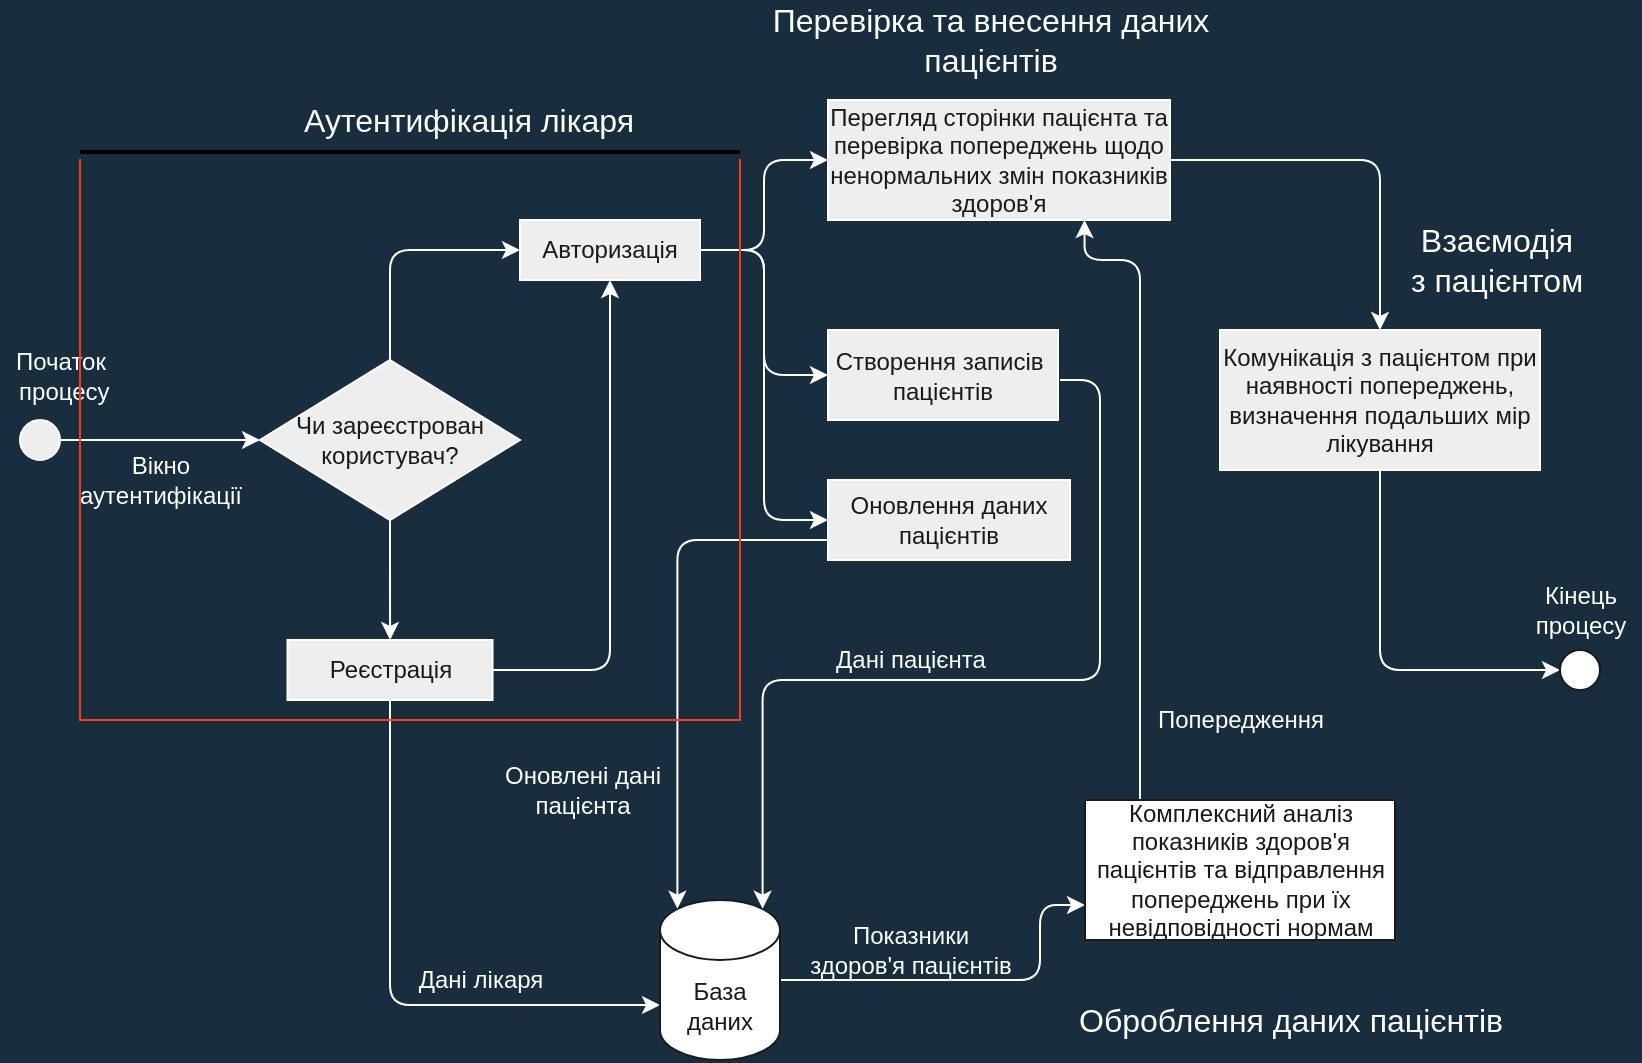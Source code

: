 <mxfile version="16.0.0" type="github">
  <diagram id="C5RBs43oDa-KdzZeNtuy" name="Page-1">
    <mxGraphModel dx="1038" dy="575" grid="1" gridSize="10" guides="1" tooltips="1" connect="1" arrows="1" fold="1" page="1" pageScale="1" pageWidth="827" pageHeight="1169" background="#182E3E" math="0" shadow="0">
      <root>
        <mxCell id="WIyWlLk6GJQsqaUBKTNV-0" />
        <mxCell id="WIyWlLk6GJQsqaUBKTNV-1" parent="WIyWlLk6GJQsqaUBKTNV-0" />
        <mxCell id="y0yZuJV5ynNRILyXGZqt-6" style="edgeStyle=orthogonalEdgeStyle;curved=0;rounded=1;sketch=0;orthogonalLoop=1;jettySize=auto;html=1;fontColor=#FFFFFF;strokeColor=#FFFFFF;" edge="1" parent="WIyWlLk6GJQsqaUBKTNV-1" source="y0yZuJV5ynNRILyXGZqt-0">
          <mxGeometry relative="1" as="geometry">
            <mxPoint x="130" y="230" as="targetPoint" />
          </mxGeometry>
        </mxCell>
        <mxCell id="y0yZuJV5ynNRILyXGZqt-0" value="" style="ellipse;whiteSpace=wrap;html=1;aspect=fixed;rounded=0;sketch=0;fontColor=#1A1A1A;strokeColor=#FFFFFF;fillColor=#EEEEEE;" vertex="1" parent="WIyWlLk6GJQsqaUBKTNV-1">
          <mxGeometry x="10" y="220" width="20" height="20" as="geometry" />
        </mxCell>
        <mxCell id="y0yZuJV5ynNRILyXGZqt-3" value="Початок&lt;br&gt;&amp;nbsp;процесу" style="text;html=1;align=center;verticalAlign=middle;resizable=0;points=[];autosize=1;strokeColor=none;fillColor=none;fontColor=#FFFFFF;" vertex="1" parent="WIyWlLk6GJQsqaUBKTNV-1">
          <mxGeometry y="182.5" width="60" height="30" as="geometry" />
        </mxCell>
        <mxCell id="y0yZuJV5ynNRILyXGZqt-8" value="&lt;font style=&quot;font-size: 16px&quot;&gt;Аутентифікація лікаря&lt;/font&gt;" style="text;html=1;align=center;verticalAlign=middle;resizable=0;points=[];autosize=1;strokeColor=none;fillColor=none;fontColor=#FFFFFF;" vertex="1" parent="WIyWlLk6GJQsqaUBKTNV-1">
          <mxGeometry x="143.75" y="60" width="180" height="20" as="geometry" />
        </mxCell>
        <mxCell id="y0yZuJV5ynNRILyXGZqt-10" value="Вікно &lt;br&gt;аутентифікації" style="text;html=1;align=center;verticalAlign=middle;resizable=0;points=[];autosize=1;strokeColor=none;fillColor=none;fontSize=12;fontColor=#FFFFFF;" vertex="1" parent="WIyWlLk6GJQsqaUBKTNV-1">
          <mxGeometry x="30" y="235" width="100" height="30" as="geometry" />
        </mxCell>
        <mxCell id="y0yZuJV5ynNRILyXGZqt-14" value="" style="edgeStyle=orthogonalEdgeStyle;curved=0;rounded=1;sketch=0;orthogonalLoop=1;jettySize=auto;html=1;fontSize=12;fontColor=#1A1A1A;strokeColor=#FFFFFF;entryX=0;entryY=0.5;entryDx=0;entryDy=0;" edge="1" parent="WIyWlLk6GJQsqaUBKTNV-1" source="y0yZuJV5ynNRILyXGZqt-11" target="y0yZuJV5ynNRILyXGZqt-13">
          <mxGeometry relative="1" as="geometry" />
        </mxCell>
        <mxCell id="y0yZuJV5ynNRILyXGZqt-17" value="" style="edgeStyle=orthogonalEdgeStyle;curved=0;rounded=1;sketch=0;orthogonalLoop=1;jettySize=auto;html=1;fontSize=12;fontColor=#1A1A1A;strokeColor=#FFFFFF;" edge="1" parent="WIyWlLk6GJQsqaUBKTNV-1" source="y0yZuJV5ynNRILyXGZqt-11" target="y0yZuJV5ynNRILyXGZqt-16">
          <mxGeometry relative="1" as="geometry" />
        </mxCell>
        <mxCell id="y0yZuJV5ynNRILyXGZqt-11" value="&lt;font color=&quot;#1a1a1a&quot;&gt;Чи зареєстрован користувач?&lt;/font&gt;" style="rhombus;whiteSpace=wrap;html=1;rounded=0;sketch=0;fontSize=12;fontColor=#FFFFFF;strokeColor=#FFFFFF;fillColor=#EEEEEE;" vertex="1" parent="WIyWlLk6GJQsqaUBKTNV-1">
          <mxGeometry x="130" y="190" width="130" height="80" as="geometry" />
        </mxCell>
        <mxCell id="y0yZuJV5ynNRILyXGZqt-23" value="" style="edgeStyle=orthogonalEdgeStyle;curved=0;rounded=1;sketch=0;orthogonalLoop=1;jettySize=auto;html=1;fontSize=12;fontColor=#1A1A1A;strokeColor=#FFFFFF;entryX=0;entryY=0.5;entryDx=0;entryDy=0;" edge="1" parent="WIyWlLk6GJQsqaUBKTNV-1" source="y0yZuJV5ynNRILyXGZqt-13" target="y0yZuJV5ynNRILyXGZqt-22">
          <mxGeometry relative="1" as="geometry" />
        </mxCell>
        <mxCell id="y0yZuJV5ynNRILyXGZqt-28" style="edgeStyle=orthogonalEdgeStyle;curved=0;rounded=1;sketch=0;orthogonalLoop=1;jettySize=auto;html=1;entryX=0;entryY=0.5;entryDx=0;entryDy=0;fontSize=12;fontColor=#1A1A1A;strokeColor=#FFFFFF;" edge="1" parent="WIyWlLk6GJQsqaUBKTNV-1" source="y0yZuJV5ynNRILyXGZqt-13" target="y0yZuJV5ynNRILyXGZqt-26">
          <mxGeometry relative="1" as="geometry" />
        </mxCell>
        <mxCell id="y0yZuJV5ynNRILyXGZqt-29" style="edgeStyle=orthogonalEdgeStyle;curved=0;rounded=1;sketch=0;orthogonalLoop=1;jettySize=auto;html=1;fontSize=12;fontColor=#1A1A1A;strokeColor=#FFFFFF;entryX=0;entryY=0.5;entryDx=0;entryDy=0;" edge="1" parent="WIyWlLk6GJQsqaUBKTNV-1" source="y0yZuJV5ynNRILyXGZqt-13" target="y0yZuJV5ynNRILyXGZqt-30">
          <mxGeometry relative="1" as="geometry">
            <mxPoint x="380" y="50" as="targetPoint" />
          </mxGeometry>
        </mxCell>
        <mxCell id="y0yZuJV5ynNRILyXGZqt-13" value="&lt;font color=&quot;#1a1a1a&quot;&gt;Авторизація&lt;/font&gt;" style="whiteSpace=wrap;html=1;fillColor=#EEEEEE;strokeColor=#FFFFFF;fontColor=#FFFFFF;rounded=0;sketch=0;" vertex="1" parent="WIyWlLk6GJQsqaUBKTNV-1">
          <mxGeometry x="260" y="120" width="90" height="30" as="geometry" />
        </mxCell>
        <mxCell id="y0yZuJV5ynNRILyXGZqt-20" style="edgeStyle=orthogonalEdgeStyle;curved=0;rounded=1;sketch=0;orthogonalLoop=1;jettySize=auto;html=1;entryX=0;entryY=0;entryDx=0;entryDy=52.5;entryPerimeter=0;fontSize=12;fontColor=#1A1A1A;strokeColor=#FFFFFF;exitX=0.5;exitY=1;exitDx=0;exitDy=0;" edge="1" parent="WIyWlLk6GJQsqaUBKTNV-1" source="y0yZuJV5ynNRILyXGZqt-16" target="y0yZuJV5ynNRILyXGZqt-19">
          <mxGeometry relative="1" as="geometry" />
        </mxCell>
        <mxCell id="y0yZuJV5ynNRILyXGZqt-21" style="edgeStyle=orthogonalEdgeStyle;curved=0;rounded=1;sketch=0;orthogonalLoop=1;jettySize=auto;html=1;entryX=0.5;entryY=1;entryDx=0;entryDy=0;fontSize=12;fontColor=#1A1A1A;strokeColor=#FFFFFF;" edge="1" parent="WIyWlLk6GJQsqaUBKTNV-1" source="y0yZuJV5ynNRILyXGZqt-16" target="y0yZuJV5ynNRILyXGZqt-13">
          <mxGeometry relative="1" as="geometry" />
        </mxCell>
        <mxCell id="y0yZuJV5ynNRILyXGZqt-16" value="&lt;font color=&quot;#1a1a1a&quot;&gt;Реєстрація&lt;/font&gt;" style="whiteSpace=wrap;html=1;fillColor=#EEEEEE;strokeColor=#FFFFFF;fontColor=#FFFFFF;rounded=0;sketch=0;" vertex="1" parent="WIyWlLk6GJQsqaUBKTNV-1">
          <mxGeometry x="143.75" y="330" width="102.5" height="30" as="geometry" />
        </mxCell>
        <mxCell id="y0yZuJV5ynNRILyXGZqt-39" value="" style="edgeStyle=orthogonalEdgeStyle;curved=0;rounded=1;sketch=0;orthogonalLoop=1;jettySize=auto;html=1;fontSize=12;fontColor=#FFFFFF;strokeColor=#FFFFFF;entryX=0;entryY=0.75;entryDx=0;entryDy=0;" edge="1" parent="WIyWlLk6GJQsqaUBKTNV-1" source="y0yZuJV5ynNRILyXGZqt-19" target="y0yZuJV5ynNRILyXGZqt-38">
          <mxGeometry relative="1" as="geometry">
            <mxPoint x="480" y="460" as="targetPoint" />
            <Array as="points">
              <mxPoint x="520" y="500" />
              <mxPoint x="520" y="463" />
            </Array>
          </mxGeometry>
        </mxCell>
        <mxCell id="y0yZuJV5ynNRILyXGZqt-19" value="&lt;span style=&quot;background-color: rgb(255 , 255 , 255)&quot;&gt;База даних&lt;/span&gt;" style="shape=cylinder3;whiteSpace=wrap;html=1;boundedLbl=1;backgroundOutline=1;size=15;rounded=0;sketch=0;fontSize=12;fontColor=#1A1A1A;strokeColor=#1A1A1A;fillColor=#FFFFFF;" vertex="1" parent="WIyWlLk6GJQsqaUBKTNV-1">
          <mxGeometry x="330" y="460" width="60" height="80" as="geometry" />
        </mxCell>
        <mxCell id="y0yZuJV5ynNRILyXGZqt-33" style="edgeStyle=orthogonalEdgeStyle;curved=0;rounded=1;sketch=0;orthogonalLoop=1;jettySize=auto;html=1;entryX=0.855;entryY=0;entryDx=0;entryDy=4.35;entryPerimeter=0;fontSize=12;fontColor=#1A1A1A;strokeColor=#FFFFFF;" edge="1" parent="WIyWlLk6GJQsqaUBKTNV-1" target="y0yZuJV5ynNRILyXGZqt-19">
          <mxGeometry relative="1" as="geometry">
            <mxPoint x="530" y="200" as="sourcePoint" />
            <Array as="points">
              <mxPoint x="550" y="200" />
              <mxPoint x="550" y="350" />
              <mxPoint x="381" y="350" />
            </Array>
          </mxGeometry>
        </mxCell>
        <mxCell id="y0yZuJV5ynNRILyXGZqt-22" value="&lt;font color=&quot;#1a1a1a&quot;&gt;Створення записів&amp;nbsp;&lt;br&gt;пацієнтів&lt;/font&gt;" style="whiteSpace=wrap;html=1;fillColor=#EEEEEE;strokeColor=#FFFFFF;fontColor=#FFFFFF;rounded=0;sketch=0;" vertex="1" parent="WIyWlLk6GJQsqaUBKTNV-1">
          <mxGeometry x="414" y="175" width="115" height="45" as="geometry" />
        </mxCell>
        <mxCell id="y0yZuJV5ynNRILyXGZqt-47" value="" style="edgeStyle=orthogonalEdgeStyle;curved=0;rounded=1;sketch=0;orthogonalLoop=1;jettySize=auto;html=1;fontSize=12;fontColor=#FFFFFF;strokeColor=#FFFFFF;" edge="1" parent="WIyWlLk6GJQsqaUBKTNV-1" source="y0yZuJV5ynNRILyXGZqt-26" target="y0yZuJV5ynNRILyXGZqt-46">
          <mxGeometry relative="1" as="geometry" />
        </mxCell>
        <mxCell id="y0yZuJV5ynNRILyXGZqt-26" value="&lt;font color=&quot;#1a1a1a&quot;&gt;Перегляд сторінки пацієнта та перевірка попереджень щодо ненормальних змін показників здоров&#39;я&lt;/font&gt;" style="whiteSpace=wrap;html=1;fillColor=#EEEEEE;strokeColor=#FFFFFF;fontColor=#FFFFFF;rounded=0;sketch=0;" vertex="1" parent="WIyWlLk6GJQsqaUBKTNV-1">
          <mxGeometry x="414" y="60" width="171" height="60" as="geometry" />
        </mxCell>
        <mxCell id="y0yZuJV5ynNRILyXGZqt-34" style="edgeStyle=orthogonalEdgeStyle;curved=0;rounded=1;sketch=0;orthogonalLoop=1;jettySize=auto;html=1;entryX=0.145;entryY=0;entryDx=0;entryDy=4.35;entryPerimeter=0;fontSize=12;fontColor=#1A1A1A;strokeColor=#FFFFFF;exitX=0;exitY=0.75;exitDx=0;exitDy=0;" edge="1" parent="WIyWlLk6GJQsqaUBKTNV-1" source="y0yZuJV5ynNRILyXGZqt-30" target="y0yZuJV5ynNRILyXGZqt-19">
          <mxGeometry relative="1" as="geometry" />
        </mxCell>
        <mxCell id="y0yZuJV5ynNRILyXGZqt-30" value="&lt;font color=&quot;#1a1a1a&quot;&gt;Оновлення даних пацієнтів&lt;/font&gt;" style="whiteSpace=wrap;html=1;fillColor=#EEEEEE;strokeColor=#FFFFFF;fontColor=#FFFFFF;rounded=0;sketch=0;" vertex="1" parent="WIyWlLk6GJQsqaUBKTNV-1">
          <mxGeometry x="414" y="250" width="121" height="40" as="geometry" />
        </mxCell>
        <mxCell id="y0yZuJV5ynNRILyXGZqt-35" value="Дані лікаря" style="text;html=1;align=center;verticalAlign=middle;resizable=0;points=[];autosize=1;strokeColor=none;fillColor=none;fontSize=12;fontColor=#FFFFFF;" vertex="1" parent="WIyWlLk6GJQsqaUBKTNV-1">
          <mxGeometry x="200" y="490" width="80" height="20" as="geometry" />
        </mxCell>
        <mxCell id="y0yZuJV5ynNRILyXGZqt-36" value="Оновлені дані &lt;br&gt;пацієнта" style="text;html=1;align=center;verticalAlign=middle;resizable=0;points=[];autosize=1;strokeColor=none;fillColor=none;fontSize=12;fontColor=#FFFFFF;" vertex="1" parent="WIyWlLk6GJQsqaUBKTNV-1">
          <mxGeometry x="246.25" y="390" width="90" height="30" as="geometry" />
        </mxCell>
        <mxCell id="y0yZuJV5ynNRILyXGZqt-37" value="Дані пацієнта" style="text;html=1;align=center;verticalAlign=middle;resizable=0;points=[];autosize=1;strokeColor=none;fillColor=none;fontSize=12;fontColor=#FFFFFF;" vertex="1" parent="WIyWlLk6GJQsqaUBKTNV-1">
          <mxGeometry x="410" y="330" width="90" height="20" as="geometry" />
        </mxCell>
        <mxCell id="y0yZuJV5ynNRILyXGZqt-40" style="edgeStyle=orthogonalEdgeStyle;curved=0;rounded=1;sketch=0;orthogonalLoop=1;jettySize=auto;html=1;entryX=0.75;entryY=1;entryDx=0;entryDy=0;fontSize=12;fontColor=#FFFFFF;strokeColor=#FFFFFF;" edge="1" parent="WIyWlLk6GJQsqaUBKTNV-1" source="y0yZuJV5ynNRILyXGZqt-38" target="y0yZuJV5ynNRILyXGZqt-26">
          <mxGeometry relative="1" as="geometry">
            <Array as="points">
              <mxPoint x="570" y="140" />
              <mxPoint x="542" y="140" />
            </Array>
          </mxGeometry>
        </mxCell>
        <mxCell id="y0yZuJV5ynNRILyXGZqt-38" value="Комплексний аналіз показників здоров&#39;я пацієнтів та відправлення попереджень при їх невідповідності нормам" style="whiteSpace=wrap;html=1;fillColor=#FFFFFF;strokeColor=#1A1A1A;fontColor=#1A1A1A;rounded=0;sketch=0;" vertex="1" parent="WIyWlLk6GJQsqaUBKTNV-1">
          <mxGeometry x="542.5" y="410" width="155" height="70" as="geometry" />
        </mxCell>
        <mxCell id="y0yZuJV5ynNRILyXGZqt-42" value="Попередження" style="text;html=1;align=center;verticalAlign=middle;resizable=0;points=[];autosize=1;strokeColor=none;fillColor=none;fontSize=12;fontColor=#FFFFFF;" vertex="1" parent="WIyWlLk6GJQsqaUBKTNV-1">
          <mxGeometry x="570" y="360" width="100" height="20" as="geometry" />
        </mxCell>
        <mxCell id="y0yZuJV5ynNRILyXGZqt-43" value="Показники &lt;br&gt;здоров&#39;я пацієнтів" style="text;html=1;align=center;verticalAlign=middle;resizable=0;points=[];autosize=1;strokeColor=none;fillColor=none;fontSize=12;fontColor=#FFFFFF;" vertex="1" parent="WIyWlLk6GJQsqaUBKTNV-1">
          <mxGeometry x="395" y="470" width="120" height="30" as="geometry" />
        </mxCell>
        <mxCell id="y0yZuJV5ynNRILyXGZqt-49" value="" style="edgeStyle=orthogonalEdgeStyle;curved=0;rounded=1;sketch=0;orthogonalLoop=1;jettySize=auto;html=1;fontSize=12;fontColor=#1A1A1A;strokeColor=#FFFFFF;entryX=0;entryY=0.5;entryDx=0;entryDy=0;exitX=0.5;exitY=1;exitDx=0;exitDy=0;" edge="1" parent="WIyWlLk6GJQsqaUBKTNV-1" source="y0yZuJV5ynNRILyXGZqt-46" target="y0yZuJV5ynNRILyXGZqt-50">
          <mxGeometry relative="1" as="geometry">
            <mxPoint x="720" y="330" as="targetPoint" />
          </mxGeometry>
        </mxCell>
        <mxCell id="y0yZuJV5ynNRILyXGZqt-46" value="&lt;font color=&quot;#1a1a1a&quot;&gt;Комунікація з пацієнтом при наявності попереджень, визначення подальших мір лікування&lt;/font&gt;" style="whiteSpace=wrap;html=1;fillColor=#EEEEEE;strokeColor=#FFFFFF;fontColor=#FFFFFF;rounded=0;sketch=0;" vertex="1" parent="WIyWlLk6GJQsqaUBKTNV-1">
          <mxGeometry x="610" y="175" width="160" height="70" as="geometry" />
        </mxCell>
        <mxCell id="y0yZuJV5ynNRILyXGZqt-50" value="" style="ellipse;whiteSpace=wrap;html=1;aspect=fixed;rounded=0;labelBackgroundColor=#FFFFFF;sketch=0;fontSize=12;fontColor=#1A1A1A;strokeColor=#1A1A1A;fillColor=#FFFFFF;" vertex="1" parent="WIyWlLk6GJQsqaUBKTNV-1">
          <mxGeometry x="780" y="335" width="20" height="20" as="geometry" />
        </mxCell>
        <mxCell id="y0yZuJV5ynNRILyXGZqt-51" value="&lt;font color=&quot;#ffffff&quot;&gt;Кінець &lt;br&gt;процесу&lt;/font&gt;" style="text;html=1;align=center;verticalAlign=middle;resizable=0;points=[];autosize=1;strokeColor=none;fillColor=none;fontSize=12;fontColor=#1A1A1A;" vertex="1" parent="WIyWlLk6GJQsqaUBKTNV-1">
          <mxGeometry x="760" y="300" width="60" height="30" as="geometry" />
        </mxCell>
        <mxCell id="y0yZuJV5ynNRILyXGZqt-59" value="&lt;font style=&quot;font-size: 16px&quot;&gt;Оброблення даних пацієнтів&lt;/font&gt;" style="text;html=1;align=center;verticalAlign=middle;resizable=0;points=[];autosize=1;strokeColor=none;fillColor=none;fontSize=12;fontColor=#FFFFFF;" vertex="1" parent="WIyWlLk6GJQsqaUBKTNV-1">
          <mxGeometry x="530" y="510" width="230" height="20" as="geometry" />
        </mxCell>
        <mxCell id="y0yZuJV5ynNRILyXGZqt-60" value="Перевірка та внесення даних&lt;br&gt;пацієнтів" style="text;html=1;align=center;verticalAlign=middle;resizable=0;points=[];autosize=1;strokeColor=none;fillColor=none;fontSize=16;fontColor=#FFFFFF;" vertex="1" parent="WIyWlLk6GJQsqaUBKTNV-1">
          <mxGeometry x="380" y="10" width="230" height="40" as="geometry" />
        </mxCell>
        <mxCell id="y0yZuJV5ynNRILyXGZqt-61" value="Взаємодія &lt;br&gt;з пацієнтом" style="text;html=1;align=center;verticalAlign=middle;resizable=0;points=[];autosize=1;strokeColor=none;fillColor=none;fontSize=16;fontColor=#FFFFFF;" vertex="1" parent="WIyWlLk6GJQsqaUBKTNV-1">
          <mxGeometry x="697.5" y="120" width="100" height="40" as="geometry" />
        </mxCell>
        <mxCell id="y0yZuJV5ynNRILyXGZqt-64" value="" style="shape=partialRectangle;whiteSpace=wrap;html=1;bottom=1;right=1;left=1;top=0;fillColor=none;routingCenterX=-0.5;rounded=0;labelBackgroundColor=#FFFFFF;sketch=0;fontSize=16;fontColor=#FFFFFF;strokeColor=#FF3B14;" vertex="1" parent="WIyWlLk6GJQsqaUBKTNV-1">
          <mxGeometry x="40" y="90" width="330" height="280" as="geometry" />
        </mxCell>
        <mxCell id="y0yZuJV5ynNRILyXGZqt-65" value="" style="line;strokeWidth=2;html=1;rounded=0;labelBackgroundColor=#FFFFFF;sketch=0;fontSize=16;fontColor=#FFFFFF;fillColor=#FFFFFF;" vertex="1" parent="WIyWlLk6GJQsqaUBKTNV-1">
          <mxGeometry x="40" y="81" width="330" height="10" as="geometry" />
        </mxCell>
      </root>
    </mxGraphModel>
  </diagram>
</mxfile>
